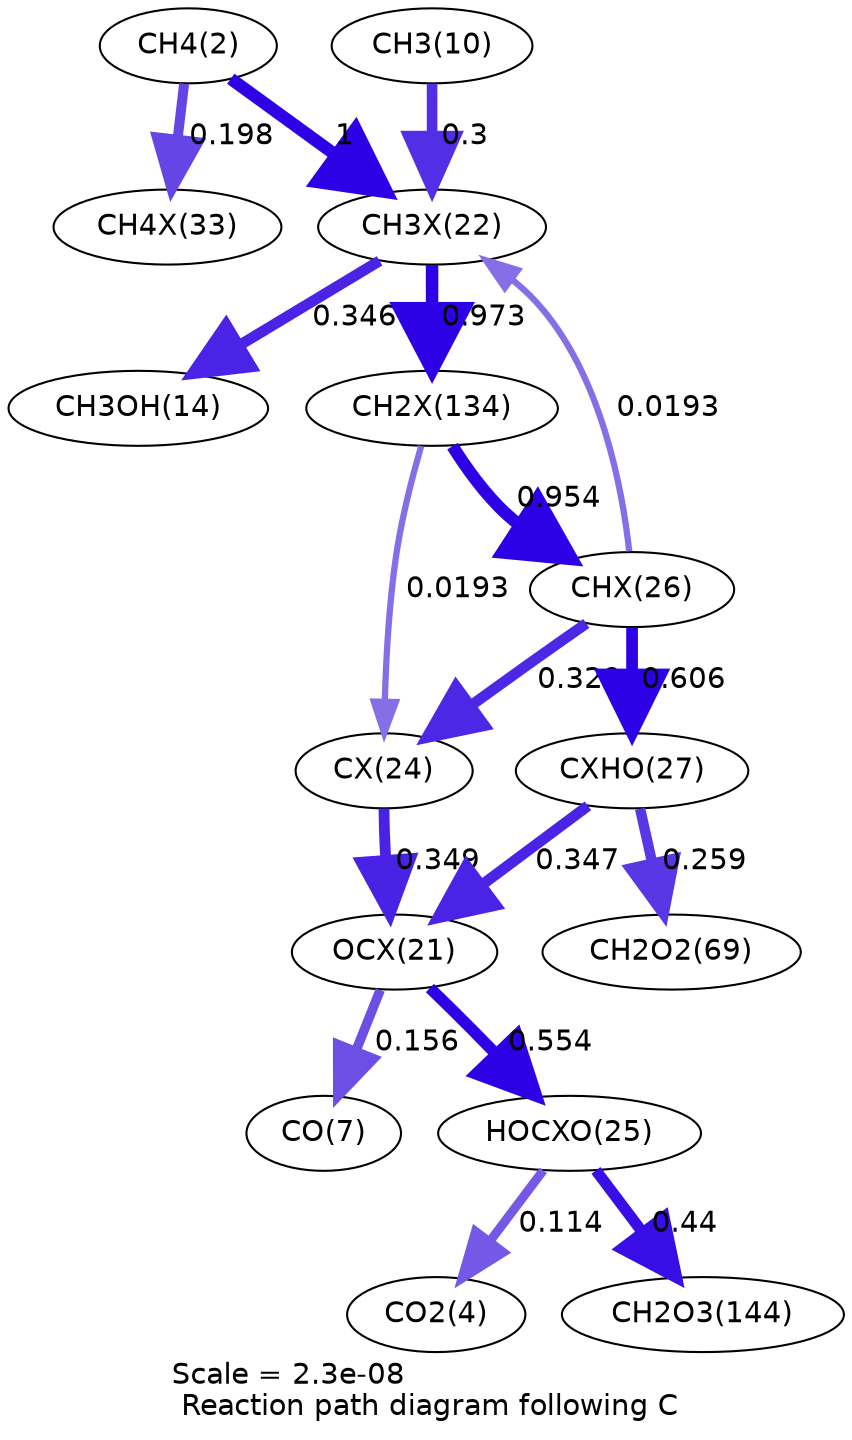 digraph reaction_paths {
center=1;
s4 -> s34[fontname="Helvetica", penwidth=4.78, arrowsize=2.39, color="0.7, 0.698, 0.9"
, label=" 0.198"];
s4 -> s28[fontname="Helvetica", penwidth=6, arrowsize=3, color="0.7, 1.5, 0.9"
, label=" 1"];
s12 -> s28[fontname="Helvetica", penwidth=5.09, arrowsize=2.55, color="0.7, 0.8, 0.9"
, label=" 0.3"];
s28 -> s16[fontname="Helvetica", penwidth=5.2, arrowsize=2.6, color="0.7, 0.846, 0.9"
, label=" 0.346"];
s28 -> s43[fontname="Helvetica", penwidth=5.98, arrowsize=2.99, color="0.7, 1.47, 0.9"
, label=" 0.973"];
s32 -> s28[fontname="Helvetica", penwidth=3.02, arrowsize=1.51, color="0.7, 0.519, 0.9"
, label=" 0.0193"];
s43 -> s32[fontname="Helvetica", penwidth=5.96, arrowsize=2.98, color="0.7, 1.45, 0.9"
, label=" 0.954"];
s43 -> s30[fontname="Helvetica", penwidth=3.02, arrowsize=1.51, color="0.7, 0.519, 0.9"
, label=" 0.0193"];
s32 -> s33[fontname="Helvetica", penwidth=5.62, arrowsize=2.81, color="0.7, 1.11, 0.9"
, label=" 0.606"];
s32 -> s30[fontname="Helvetica", penwidth=5.16, arrowsize=2.58, color="0.7, 0.829, 0.9"
, label=" 0.329"];
s33 -> s27[fontname="Helvetica", penwidth=5.2, arrowsize=2.6, color="0.7, 0.847, 0.9"
, label=" 0.347"];
s33 -> s21[fontname="Helvetica", penwidth=4.98, arrowsize=2.49, color="0.7, 0.759, 0.9"
, label=" 0.259"];
s27 -> s9[fontname="Helvetica", penwidth=4.6, arrowsize=2.3, color="0.7, 0.656, 0.9"
, label=" 0.156"];
s27 -> s31[fontname="Helvetica", penwidth=5.55, arrowsize=2.78, color="0.7, 1.05, 0.9"
, label=" 0.554"];
s30 -> s27[fontname="Helvetica", penwidth=5.2, arrowsize=2.6, color="0.7, 0.849, 0.9"
, label=" 0.349"];
s31 -> s6[fontname="Helvetica", penwidth=4.36, arrowsize=2.18, color="0.7, 0.614, 0.9"
, label=" 0.114"];
s31 -> s22[fontname="Helvetica", penwidth=5.38, arrowsize=2.69, color="0.7, 0.94, 0.9"
, label=" 0.44"];
s4 [ fontname="Helvetica", label="CH4(2)"];
s6 [ fontname="Helvetica", label="CO2(4)"];
s9 [ fontname="Helvetica", label="CO(7)"];
s12 [ fontname="Helvetica", label="CH3(10)"];
s16 [ fontname="Helvetica", label="CH3OH(14)"];
s21 [ fontname="Helvetica", label="CH2O2(69)"];
s22 [ fontname="Helvetica", label="CH2O3(144)"];
s27 [ fontname="Helvetica", label="OCX(21)"];
s28 [ fontname="Helvetica", label="CH3X(22)"];
s30 [ fontname="Helvetica", label="CX(24)"];
s31 [ fontname="Helvetica", label="HOCXO(25)"];
s32 [ fontname="Helvetica", label="CHX(26)"];
s33 [ fontname="Helvetica", label="CXHO(27)"];
s34 [ fontname="Helvetica", label="CH4X(33)"];
s43 [ fontname="Helvetica", label="CH2X(134)"];
 label = "Scale = 2.3e-08\l Reaction path diagram following C";
 fontname = "Helvetica";
}
